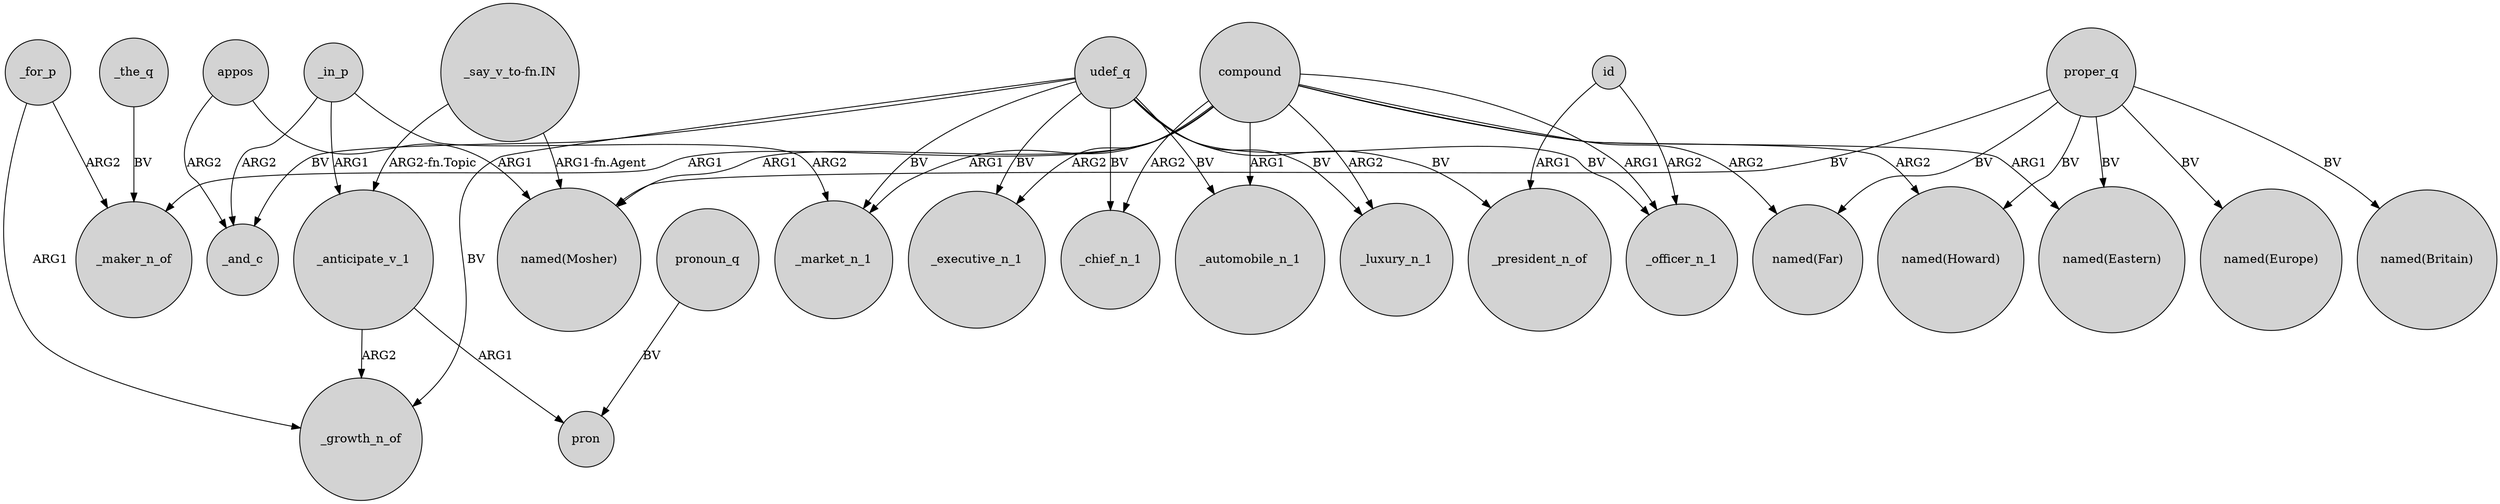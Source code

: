 digraph {
	node [shape=circle style=filled]
	_for_p -> _maker_n_of [label=ARG2]
	compound -> "named(Mosher)" [label=ARG1]
	udef_q -> _executive_n_1 [label=BV]
	appos -> "named(Mosher)" [label=ARG1]
	_anticipate_v_1 -> _growth_n_of [label=ARG2]
	udef_q -> _automobile_n_1 [label=BV]
	"_say_v_to-fn.IN" -> "named(Mosher)" [label="ARG1-fn.Agent"]
	id -> _president_n_of [label=ARG1]
	compound -> "named(Far)" [label=ARG2]
	compound -> _maker_n_of [label=ARG1]
	_anticipate_v_1 -> pron [label=ARG1]
	udef_q -> _market_n_1 [label=BV]
	compound -> "named(Eastern)" [label=ARG1]
	_the_q -> _maker_n_of [label=BV]
	proper_q -> "named(Eastern)" [label=BV]
	compound -> _chief_n_1 [label=ARG2]
	compound -> _officer_n_1 [label=ARG1]
	pronoun_q -> pron [label=BV]
	_in_p -> _anticipate_v_1 [label=ARG1]
	compound -> _automobile_n_1 [label=ARG1]
	appos -> _and_c [label=ARG2]
	udef_q -> _president_n_of [label=BV]
	id -> _officer_n_1 [label=ARG2]
	udef_q -> _chief_n_1 [label=BV]
	proper_q -> "named(Europe)" [label=BV]
	udef_q -> _officer_n_1 [label=BV]
	compound -> "named(Howard)" [label=ARG2]
	proper_q -> "named(Mosher)" [label=BV]
	proper_q -> "named(Far)" [label=BV]
	_in_p -> _market_n_1 [label=ARG2]
	compound -> _luxury_n_1 [label=ARG2]
	compound -> _market_n_1 [label=ARG1]
	udef_q -> _and_c [label=BV]
	compound -> _executive_n_1 [label=ARG2]
	udef_q -> _growth_n_of [label=BV]
	_for_p -> _growth_n_of [label=ARG1]
	proper_q -> "named(Howard)" [label=BV]
	_in_p -> _and_c [label=ARG2]
	udef_q -> _luxury_n_1 [label=BV]
	"_say_v_to-fn.IN" -> _anticipate_v_1 [label="ARG2-fn.Topic"]
	proper_q -> "named(Britain)" [label=BV]
}

